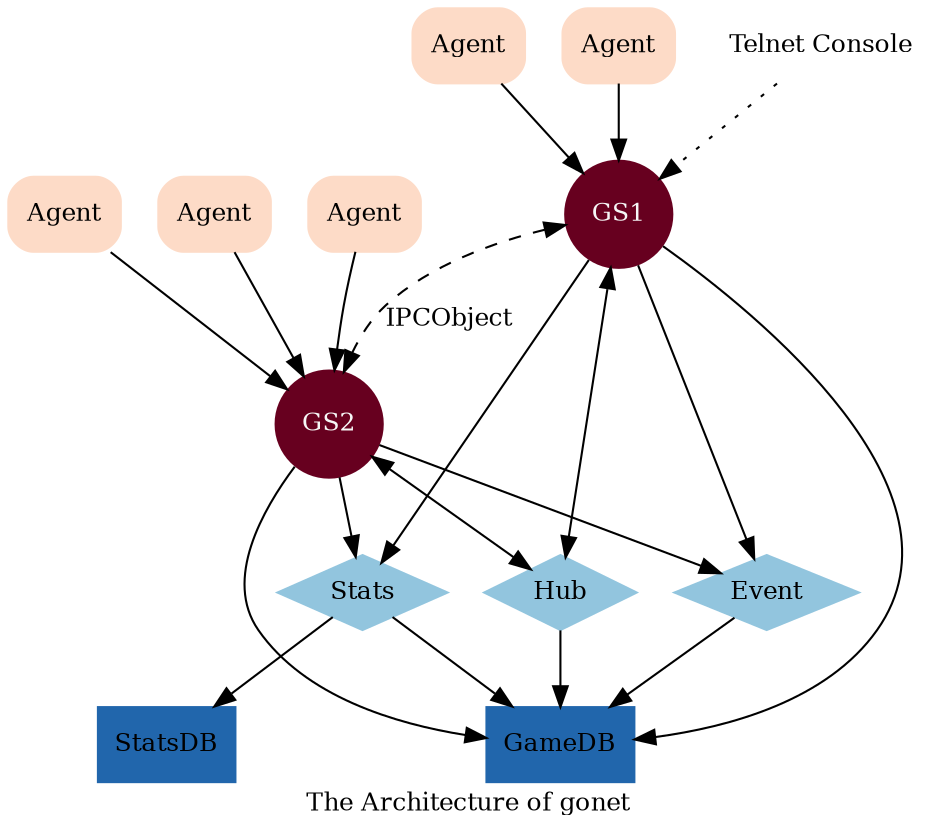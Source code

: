 digraph G {
	graph [label="The Architecture of gonet" fontsize=12];
	node [colorscheme=rdbu11 fontsize=12];
	edge [colorscheme=rdbu11 fontsize=12];
	subgraph Agents {
		node [label=Agent style="rounded,filled" shape=rect color=5];
		Agent1;
		Agent2;
		Agent3;
		Agent4;
		Agent5;
	}

	subgraph GS {
		node [style=filled shape=circle color=1 fontcolor=6];
		GS1;
		GS2;
		GS1->GS2 [dir=both label=IPCObject style=dashed];
	}

	subgraph {
		node [style=filled shape="diamond" color=8];
		Event;
		Hub;
		Stats;
	}

	subgraph {
		node [style=filled shape=rect color=10];
		GameDB;
		StatsDB;
	}

	subgraph {
		Agent1->GS1;
		Agent2->GS1;
		Agent3->GS2;
		Agent4->GS2;
		Agent5->GS2;
	}

	GS1->Hub [dir=both];
	GS2->Hub [dir=both];
	GS1->Event;
	GS2->Event; 
	GS1->Stats;
	GS2->Stats; 
	GS1->GameDB;
	GS2->GameDB;
	
	Telnet [shape=plaintext label="Telnet Console"];
	Telnet->GS1 [style=dotted];

	Hub->GameDB;
	Event->GameDB;
	Stats->GameDB;
	Stats->StatsDB;
}
